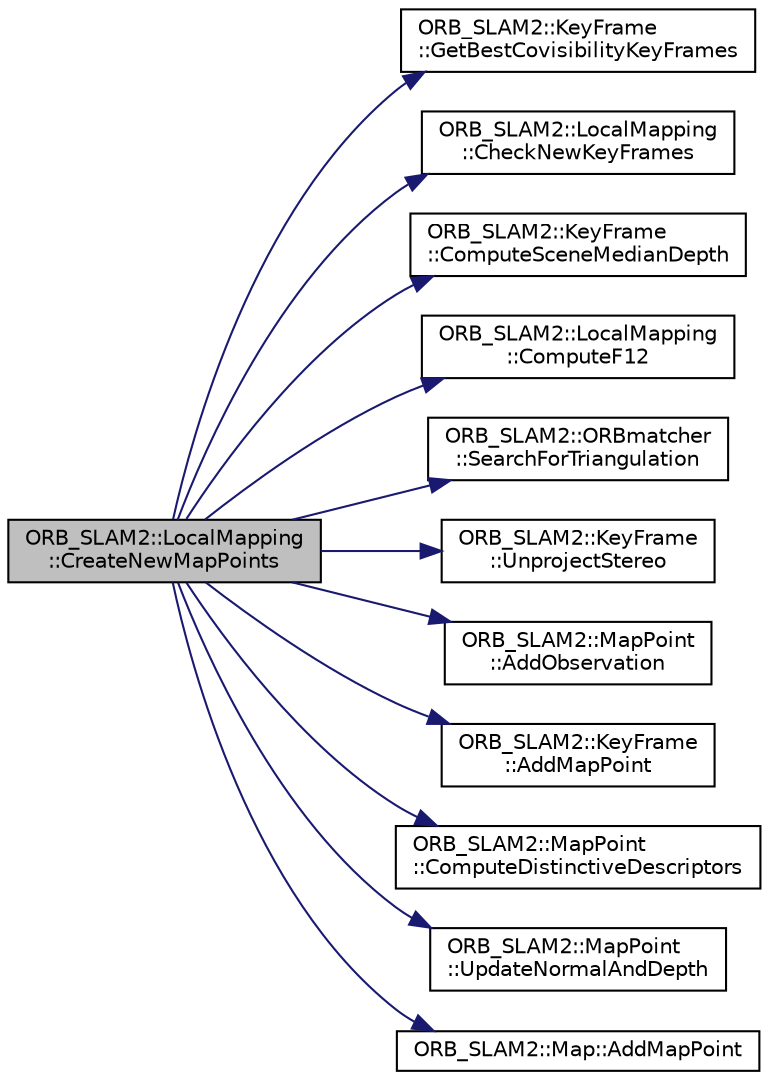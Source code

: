 digraph "ORB_SLAM2::LocalMapping::CreateNewMapPoints"
{
  edge [fontname="Helvetica",fontsize="10",labelfontname="Helvetica",labelfontsize="10"];
  node [fontname="Helvetica",fontsize="10",shape=record];
  rankdir="LR";
  Node6 [label="ORB_SLAM2::LocalMapping\l::CreateNewMapPoints",height=0.2,width=0.4,color="black", fillcolor="grey75", style="filled", fontcolor="black"];
  Node6 -> Node7 [color="midnightblue",fontsize="10",style="solid",fontname="Helvetica"];
  Node7 [label="ORB_SLAM2::KeyFrame\l::GetBestCovisibilityKeyFrames",height=0.2,width=0.4,color="black", fillcolor="white", style="filled",URL="$class_o_r_b___s_l_a_m2_1_1_key_frame.html#a2ecb2df01af804fb727c93948a28475f",tooltip="得到与该关键帧连接的前N个关键帧(已按权值排序) "];
  Node6 -> Node8 [color="midnightblue",fontsize="10",style="solid",fontname="Helvetica"];
  Node8 [label="ORB_SLAM2::LocalMapping\l::CheckNewKeyFrames",height=0.2,width=0.4,color="black", fillcolor="white", style="filled",URL="$class_o_r_b___s_l_a_m2_1_1_local_mapping.html#a27db88f75fe6f2bd43b0bd0769d56462",tooltip="查看列表中是否有等待被插入的关键帧 "];
  Node6 -> Node9 [color="midnightblue",fontsize="10",style="solid",fontname="Helvetica"];
  Node9 [label="ORB_SLAM2::KeyFrame\l::ComputeSceneMedianDepth",height=0.2,width=0.4,color="black", fillcolor="white", style="filled",URL="$class_o_r_b___s_l_a_m2_1_1_key_frame.html#aa4c5f9ea38d377cfa70d441e184803ae",tooltip="评估当前关键帧场景深度，q=2表示中值 "];
  Node6 -> Node10 [color="midnightblue",fontsize="10",style="solid",fontname="Helvetica"];
  Node10 [label="ORB_SLAM2::LocalMapping\l::ComputeF12",height=0.2,width=0.4,color="black", fillcolor="white", style="filled",URL="$class_o_r_b___s_l_a_m2_1_1_local_mapping.html#ac72419089ac268253671b8da2ec12c21"];
  Node6 -> Node11 [color="midnightblue",fontsize="10",style="solid",fontname="Helvetica"];
  Node11 [label="ORB_SLAM2::ORBmatcher\l::SearchForTriangulation",height=0.2,width=0.4,color="black", fillcolor="white", style="filled",URL="$class_o_r_b___s_l_a_m2_1_1_o_r_bmatcher.html#a0ecb7f018e9184c67c4a48ad8616217d",tooltip="利用基本矩阵F12，在两个关键帧之间未匹配的特征点中产生新的3d点 "];
  Node6 -> Node12 [color="midnightblue",fontsize="10",style="solid",fontname="Helvetica"];
  Node12 [label="ORB_SLAM2::KeyFrame\l::UnprojectStereo",height=0.2,width=0.4,color="black", fillcolor="white", style="filled",URL="$class_o_r_b___s_l_a_m2_1_1_key_frame.html#a0d2dc03ca0d62fc5585773e43d503e79",tooltip="Backprojects a keypoint (if stereo/depth info available) into 3D world coordinates. "];
  Node6 -> Node13 [color="midnightblue",fontsize="10",style="solid",fontname="Helvetica"];
  Node13 [label="ORB_SLAM2::MapPoint\l::AddObservation",height=0.2,width=0.4,color="black", fillcolor="white", style="filled",URL="$class_o_r_b___s_l_a_m2_1_1_map_point.html#a37277ee3c7d8657976e749ab920bb13f",tooltip="添加观测 "];
  Node6 -> Node14 [color="midnightblue",fontsize="10",style="solid",fontname="Helvetica"];
  Node14 [label="ORB_SLAM2::KeyFrame\l::AddMapPoint",height=0.2,width=0.4,color="black", fillcolor="white", style="filled",URL="$class_o_r_b___s_l_a_m2_1_1_key_frame.html#a16ea4f0cfa1ca411bb3382107fe69d2d",tooltip="Add MapPoint to KeyFrame. "];
  Node6 -> Node15 [color="midnightblue",fontsize="10",style="solid",fontname="Helvetica"];
  Node15 [label="ORB_SLAM2::MapPoint\l::ComputeDistinctiveDescriptors",height=0.2,width=0.4,color="black", fillcolor="white", style="filled",URL="$class_o_r_b___s_l_a_m2_1_1_map_point.html#ab4c3dfd8f5f05a4b1888021f1fac3d84",tooltip="计算具有代表的描述子 "];
  Node6 -> Node16 [color="midnightblue",fontsize="10",style="solid",fontname="Helvetica"];
  Node16 [label="ORB_SLAM2::MapPoint\l::UpdateNormalAndDepth",height=0.2,width=0.4,color="black", fillcolor="white", style="filled",URL="$class_o_r_b___s_l_a_m2_1_1_map_point.html#ac5b8e4ec6a7737860af57058bdd16124",tooltip="更新平均观测方向以及观测距离范围 "];
  Node6 -> Node17 [color="midnightblue",fontsize="10",style="solid",fontname="Helvetica"];
  Node17 [label="ORB_SLAM2::Map::AddMapPoint",height=0.2,width=0.4,color="black", fillcolor="white", style="filled",URL="$class_o_r_b___s_l_a_m2_1_1_map.html#a2d8e1b4376778dfe32df90ec00b599e3",tooltip="Insert MapPoint in the map. "];
}
